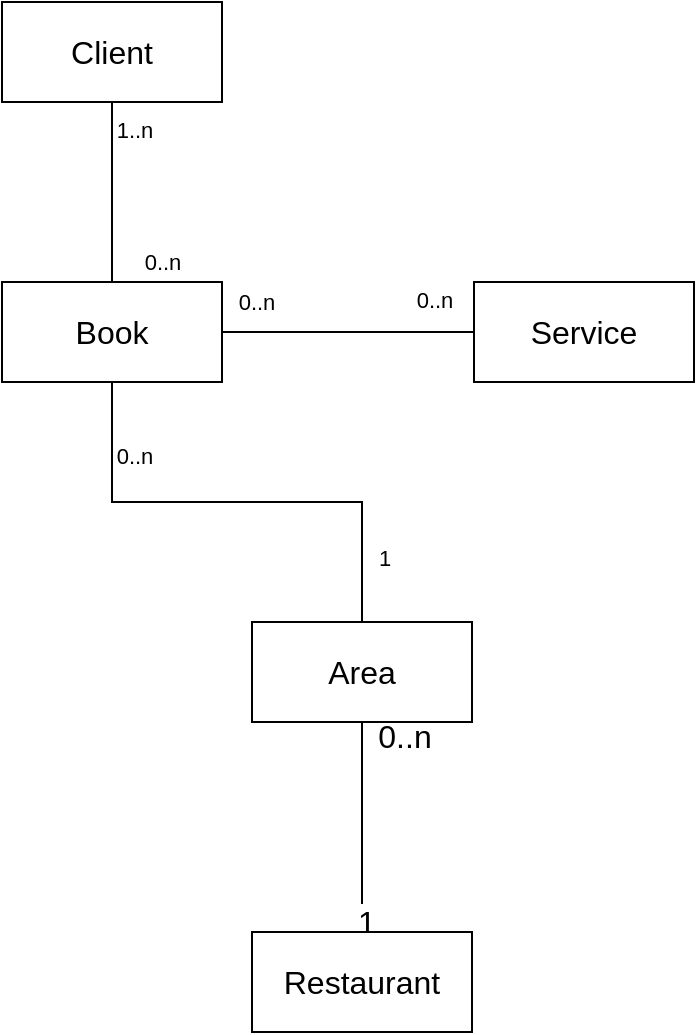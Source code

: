 <mxfile pages="2">
    <diagram name="BasicClass" id="aeW3cEAKj3vKJu9F-sJr">
        <mxGraphModel dx="946" dy="946" grid="1" gridSize="10" guides="1" tooltips="1" connect="1" arrows="1" fold="1" page="1" pageScale="1" pageWidth="827" pageHeight="1169" math="0" shadow="0">
            <root>
                <mxCell id="TOQvspsSlaxxghv4yTbR-0"/>
                <mxCell id="TOQvspsSlaxxghv4yTbR-1" parent="TOQvspsSlaxxghv4yTbR-0"/>
                <mxCell id="TOQvspsSlaxxghv4yTbR-5" style="edgeStyle=none;curved=1;rounded=0;orthogonalLoop=1;jettySize=auto;html=1;exitX=0.5;exitY=0;exitDx=0;exitDy=0;entryX=0.5;entryY=1;entryDx=0;entryDy=0;fontSize=12;startSize=8;endSize=8;endArrow=none;endFill=0;" parent="TOQvspsSlaxxghv4yTbR-1" source="TOQvspsSlaxxghv4yTbR-8" target="TOQvspsSlaxxghv4yTbR-12" edge="1">
                    <mxGeometry relative="1" as="geometry"/>
                </mxCell>
                <mxCell id="TOQvspsSlaxxghv4yTbR-6" value="&lt;font style=&quot;font-size: 11px;&quot;&gt;1..n&lt;/font&gt;" style="edgeLabel;html=1;align=center;verticalAlign=middle;resizable=0;points=[];fontSize=16;" parent="TOQvspsSlaxxghv4yTbR-5" vertex="1" connectable="0">
                    <mxGeometry x="0.733" y="-1" relative="1" as="geometry">
                        <mxPoint x="10" as="offset"/>
                    </mxGeometry>
                </mxCell>
                <mxCell id="TOQvspsSlaxxghv4yTbR-7" value="&lt;font style=&quot;font-size: 11px;&quot;&gt;0..n&lt;/font&gt;" style="edgeLabel;html=1;align=center;verticalAlign=middle;resizable=0;points=[];fontSize=16;" parent="TOQvspsSlaxxghv4yTbR-5" vertex="1" connectable="0">
                    <mxGeometry x="-0.733" y="-2" relative="1" as="geometry">
                        <mxPoint x="23" as="offset"/>
                    </mxGeometry>
                </mxCell>
                <mxCell id="3-eMnGq7lGqa18ygQ3ty-0" style="edgeStyle=orthogonalEdgeStyle;rounded=0;html=1;exitX=1;exitY=0.5;exitDx=0;exitDy=0;endArrow=none;endFill=0;entryX=0;entryY=0.5;entryDx=0;entryDy=0;" parent="TOQvspsSlaxxghv4yTbR-1" source="TOQvspsSlaxxghv4yTbR-8" target="3-eMnGq7lGqa18ygQ3ty-4" edge="1">
                    <mxGeometry relative="1" as="geometry">
                        <mxPoint x="470" y="285" as="targetPoint"/>
                    </mxGeometry>
                </mxCell>
                <mxCell id="3-eMnGq7lGqa18ygQ3ty-5" value="&lt;font style=&quot;font-size: 11px;&quot;&gt;0..n&lt;/font&gt;" style="edgeLabel;html=1;align=center;verticalAlign=middle;resizable=0;points=[];" parent="3-eMnGq7lGqa18ygQ3ty-0" vertex="1" connectable="0">
                    <mxGeometry x="-0.736" y="-1" relative="1" as="geometry">
                        <mxPoint y="-16" as="offset"/>
                    </mxGeometry>
                </mxCell>
                <mxCell id="TOQvspsSlaxxghv4yTbR-8" value="Book" style="html=1;whiteSpace=wrap;fontSize=16;" parent="TOQvspsSlaxxghv4yTbR-1" vertex="1">
                    <mxGeometry x="234" y="260" width="110" height="50" as="geometry"/>
                </mxCell>
                <mxCell id="TOQvspsSlaxxghv4yTbR-12" value="Client" style="html=1;whiteSpace=wrap;fontSize=16;" parent="TOQvspsSlaxxghv4yTbR-1" vertex="1">
                    <mxGeometry x="234" y="120" width="110" height="50" as="geometry"/>
                </mxCell>
                <mxCell id="TOQvspsSlaxxghv4yTbR-13" style="edgeStyle=orthogonalEdgeStyle;rounded=0;orthogonalLoop=1;jettySize=auto;html=1;exitX=0.5;exitY=0;exitDx=0;exitDy=0;entryX=0.5;entryY=1;entryDx=0;entryDy=0;fontSize=12;startSize=8;endSize=8;endArrow=none;endFill=0;" parent="TOQvspsSlaxxghv4yTbR-1" source="TOQvspsSlaxxghv4yTbR-16" target="TOQvspsSlaxxghv4yTbR-20" edge="1">
                    <mxGeometry relative="1" as="geometry"/>
                </mxCell>
                <mxCell id="TOQvspsSlaxxghv4yTbR-14" value="1" style="edgeLabel;html=1;align=center;verticalAlign=middle;resizable=0;points=[];fontSize=16;" parent="TOQvspsSlaxxghv4yTbR-13" vertex="1" connectable="0">
                    <mxGeometry x="-0.907" y="-2" relative="1" as="geometry">
                        <mxPoint as="offset"/>
                    </mxGeometry>
                </mxCell>
                <mxCell id="TOQvspsSlaxxghv4yTbR-15" value="0..n" style="edgeLabel;html=1;align=center;verticalAlign=middle;resizable=0;points=[];fontSize=16;" parent="TOQvspsSlaxxghv4yTbR-13" vertex="1" connectable="0">
                    <mxGeometry x="0.957" y="1" relative="1" as="geometry">
                        <mxPoint x="22" y="4" as="offset"/>
                    </mxGeometry>
                </mxCell>
                <mxCell id="TOQvspsSlaxxghv4yTbR-16" value="Restaurant" style="html=1;whiteSpace=wrap;fontSize=16;" parent="TOQvspsSlaxxghv4yTbR-1" vertex="1">
                    <mxGeometry x="359" y="585" width="110" height="50" as="geometry"/>
                </mxCell>
                <mxCell id="TOQvspsSlaxxghv4yTbR-17" style="edgeStyle=orthogonalEdgeStyle;html=1;exitX=0.5;exitY=0;exitDx=0;exitDy=0;entryX=0.5;entryY=1;entryDx=0;entryDy=0;endArrow=none;endFill=0;rounded=0;" parent="TOQvspsSlaxxghv4yTbR-1" source="TOQvspsSlaxxghv4yTbR-20" target="TOQvspsSlaxxghv4yTbR-8" edge="1">
                    <mxGeometry relative="1" as="geometry"/>
                </mxCell>
                <mxCell id="TOQvspsSlaxxghv4yTbR-18" value="1" style="edgeLabel;html=1;align=center;verticalAlign=middle;resizable=0;points=[];" parent="TOQvspsSlaxxghv4yTbR-17" vertex="1" connectable="0">
                    <mxGeometry x="-0.735" relative="1" as="geometry">
                        <mxPoint x="11" as="offset"/>
                    </mxGeometry>
                </mxCell>
                <mxCell id="TOQvspsSlaxxghv4yTbR-19" value="0..n" style="edgeLabel;html=1;align=center;verticalAlign=middle;resizable=0;points=[];" parent="TOQvspsSlaxxghv4yTbR-17" vertex="1" connectable="0">
                    <mxGeometry x="0.703" y="-2" relative="1" as="geometry">
                        <mxPoint x="9" as="offset"/>
                    </mxGeometry>
                </mxCell>
                <mxCell id="TOQvspsSlaxxghv4yTbR-20" value="Area" style="html=1;whiteSpace=wrap;fontSize=16;" parent="TOQvspsSlaxxghv4yTbR-1" vertex="1">
                    <mxGeometry x="359" y="430" width="110" height="50" as="geometry"/>
                </mxCell>
                <mxCell id="3-eMnGq7lGqa18ygQ3ty-4" value="Service" style="html=1;whiteSpace=wrap;fontSize=16;" parent="TOQvspsSlaxxghv4yTbR-1" vertex="1">
                    <mxGeometry x="470" y="260" width="110" height="50" as="geometry"/>
                </mxCell>
                <mxCell id="3-eMnGq7lGqa18ygQ3ty-6" value="&lt;font style=&quot;font-size: 11px;&quot;&gt;0..n&lt;/font&gt;" style="edgeLabel;html=1;align=center;verticalAlign=middle;resizable=0;points=[];" parent="TOQvspsSlaxxghv4yTbR-1" vertex="1" connectable="0">
                    <mxGeometry x="400" y="280" as="geometry">
                        <mxPoint x="50" y="-11" as="offset"/>
                    </mxGeometry>
                </mxCell>
            </root>
        </mxGraphModel>
    </diagram>
    <diagram name="ClassMVP" id="Vlurtyaowg0Vq--5JVtE">
        <mxGraphModel dx="749" dy="702" grid="1" gridSize="10" guides="1" tooltips="1" connect="1" arrows="1" fold="1" page="1" pageScale="1" pageWidth="827" pageHeight="1169" math="0" shadow="0">
            <root>
                <mxCell id="hGHhcE8nDI0lQLSCeoej-0"/>
                <mxCell id="hGHhcE8nDI0lQLSCeoej-1" parent="hGHhcE8nDI0lQLSCeoej-0"/>
                <mxCell id="hGHhcE8nDI0lQLSCeoej-2" style="edgeStyle=none;curved=1;rounded=0;orthogonalLoop=1;jettySize=auto;html=1;exitX=1;exitY=0.5;exitDx=0;exitDy=0;entryX=0;entryY=0.5;entryDx=0;entryDy=0;fontSize=12;startSize=8;endSize=8;endArrow=none;endFill=0;" parent="hGHhcE8nDI0lQLSCeoej-1" source="hGHhcE8nDI0lQLSCeoej-8" target="hGHhcE8nDI0lQLSCeoej-24" edge="1">
                    <mxGeometry relative="1" as="geometry"/>
                </mxCell>
                <mxCell id="hGHhcE8nDI0lQLSCeoej-3" value="0..1" style="edgeLabel;html=1;align=center;verticalAlign=middle;resizable=0;points=[];fontSize=16;" parent="hGHhcE8nDI0lQLSCeoej-2" vertex="1" connectable="0">
                    <mxGeometry x="0.8" relative="1" as="geometry">
                        <mxPoint y="-15" as="offset"/>
                    </mxGeometry>
                </mxCell>
                <mxCell id="hGHhcE8nDI0lQLSCeoej-4" value="1" style="edgeLabel;html=1;align=center;verticalAlign=middle;resizable=0;points=[];fontSize=16;" parent="hGHhcE8nDI0lQLSCeoej-2" vertex="1" connectable="0">
                    <mxGeometry x="-0.843" y="-2" relative="1" as="geometry">
                        <mxPoint x="-1" y="-17" as="offset"/>
                    </mxGeometry>
                </mxCell>
                <mxCell id="hGHhcE8nDI0lQLSCeoej-5" style="edgeStyle=none;curved=1;rounded=0;orthogonalLoop=1;jettySize=auto;html=1;exitX=0.5;exitY=0;exitDx=0;exitDy=0;entryX=0.5;entryY=1;entryDx=0;entryDy=0;fontSize=12;startSize=8;endSize=8;endArrow=none;endFill=0;" parent="hGHhcE8nDI0lQLSCeoej-1" source="hGHhcE8nDI0lQLSCeoej-8" target="hGHhcE8nDI0lQLSCeoej-12" edge="1">
                    <mxGeometry relative="1" as="geometry"/>
                </mxCell>
                <mxCell id="hGHhcE8nDI0lQLSCeoej-6" value="1..n" style="edgeLabel;html=1;align=center;verticalAlign=middle;resizable=0;points=[];fontSize=16;" parent="hGHhcE8nDI0lQLSCeoej-5" vertex="1" connectable="0">
                    <mxGeometry x="0.733" y="-1" relative="1" as="geometry">
                        <mxPoint x="24" as="offset"/>
                    </mxGeometry>
                </mxCell>
                <mxCell id="hGHhcE8nDI0lQLSCeoej-7" value="0..n" style="edgeLabel;html=1;align=center;verticalAlign=middle;resizable=0;points=[];fontSize=16;" parent="hGHhcE8nDI0lQLSCeoej-5" vertex="1" connectable="0">
                    <mxGeometry x="-0.733" y="-2" relative="1" as="geometry">
                        <mxPoint x="23" as="offset"/>
                    </mxGeometry>
                </mxCell>
                <mxCell id="hGHhcE8nDI0lQLSCeoej-8" value="Reserva" style="html=1;whiteSpace=wrap;fontSize=16;" parent="hGHhcE8nDI0lQLSCeoej-1" vertex="1">
                    <mxGeometry x="234" y="260" width="110" height="50" as="geometry"/>
                </mxCell>
                <mxCell id="hGHhcE8nDI0lQLSCeoej-9" style="edgeStyle=orthogonalEdgeStyle;rounded=0;orthogonalLoop=1;jettySize=auto;html=1;exitX=1;exitY=0.5;exitDx=0;exitDy=0;entryX=0.5;entryY=0;entryDx=0;entryDy=0;fontSize=12;startSize=8;endSize=8;endArrow=none;endFill=0;" parent="hGHhcE8nDI0lQLSCeoej-1" source="hGHhcE8nDI0lQLSCeoej-12" target="hGHhcE8nDI0lQLSCeoej-24" edge="1">
                    <mxGeometry relative="1" as="geometry"/>
                </mxCell>
                <mxCell id="hGHhcE8nDI0lQLSCeoej-10" value="1" style="edgeLabel;html=1;align=center;verticalAlign=middle;resizable=0;points=[];fontSize=16;" parent="hGHhcE8nDI0lQLSCeoej-9" vertex="1" connectable="0">
                    <mxGeometry x="-0.929" relative="1" as="geometry">
                        <mxPoint y="-15" as="offset"/>
                    </mxGeometry>
                </mxCell>
                <mxCell id="hGHhcE8nDI0lQLSCeoej-11" value="0..1" style="edgeLabel;html=1;align=center;verticalAlign=middle;resizable=0;points=[];fontSize=16;" parent="hGHhcE8nDI0lQLSCeoej-9" vertex="1" connectable="0">
                    <mxGeometry x="0.89" relative="1" as="geometry">
                        <mxPoint x="15" y="7" as="offset"/>
                    </mxGeometry>
                </mxCell>
                <mxCell id="hGHhcE8nDI0lQLSCeoej-12" value="Cliente" style="html=1;whiteSpace=wrap;fontSize=16;" parent="hGHhcE8nDI0lQLSCeoej-1" vertex="1">
                    <mxGeometry x="234" y="120" width="110" height="50" as="geometry"/>
                </mxCell>
                <mxCell id="hGHhcE8nDI0lQLSCeoej-13" style="edgeStyle=orthogonalEdgeStyle;rounded=0;orthogonalLoop=1;jettySize=auto;html=1;exitX=0.5;exitY=0;exitDx=0;exitDy=0;entryX=0.5;entryY=1;entryDx=0;entryDy=0;fontSize=12;startSize=8;endSize=8;endArrow=none;endFill=0;" parent="hGHhcE8nDI0lQLSCeoej-1" source="hGHhcE8nDI0lQLSCeoej-19" target="hGHhcE8nDI0lQLSCeoej-23" edge="1">
                    <mxGeometry relative="1" as="geometry"/>
                </mxCell>
                <mxCell id="hGHhcE8nDI0lQLSCeoej-14" value="1" style="edgeLabel;html=1;align=center;verticalAlign=middle;resizable=0;points=[];fontSize=16;" parent="hGHhcE8nDI0lQLSCeoej-13" vertex="1" connectable="0">
                    <mxGeometry x="-0.907" y="-2" relative="1" as="geometry">
                        <mxPoint as="offset"/>
                    </mxGeometry>
                </mxCell>
                <mxCell id="hGHhcE8nDI0lQLSCeoej-15" value="0..n" style="edgeLabel;html=1;align=center;verticalAlign=middle;resizable=0;points=[];fontSize=16;" parent="hGHhcE8nDI0lQLSCeoej-13" vertex="1" connectable="0">
                    <mxGeometry x="0.957" y="1" relative="1" as="geometry">
                        <mxPoint x="22" y="4" as="offset"/>
                    </mxGeometry>
                </mxCell>
                <mxCell id="hGHhcE8nDI0lQLSCeoej-19" value="Restaurante" style="html=1;whiteSpace=wrap;fontSize=16;" parent="hGHhcE8nDI0lQLSCeoej-1" vertex="1">
                    <mxGeometry x="359" y="585" width="110" height="50" as="geometry"/>
                </mxCell>
                <mxCell id="t6evA_lSfRkHpdp2bFhu-2" style="edgeStyle=orthogonalEdgeStyle;html=1;exitX=0.5;exitY=0;exitDx=0;exitDy=0;entryX=0.5;entryY=1;entryDx=0;entryDy=0;endArrow=none;endFill=0;rounded=0;" parent="hGHhcE8nDI0lQLSCeoej-1" source="hGHhcE8nDI0lQLSCeoej-23" target="hGHhcE8nDI0lQLSCeoej-8" edge="1">
                    <mxGeometry relative="1" as="geometry"/>
                </mxCell>
                <mxCell id="t6evA_lSfRkHpdp2bFhu-3" value="1" style="edgeLabel;html=1;align=center;verticalAlign=middle;resizable=0;points=[];" parent="t6evA_lSfRkHpdp2bFhu-2" vertex="1" connectable="0">
                    <mxGeometry x="-0.735" relative="1" as="geometry">
                        <mxPoint x="11" as="offset"/>
                    </mxGeometry>
                </mxCell>
                <mxCell id="t6evA_lSfRkHpdp2bFhu-4" value="0..n" style="edgeLabel;html=1;align=center;verticalAlign=middle;resizable=0;points=[];" parent="t6evA_lSfRkHpdp2bFhu-2" vertex="1" connectable="0">
                    <mxGeometry x="0.703" y="-2" relative="1" as="geometry">
                        <mxPoint x="9" as="offset"/>
                    </mxGeometry>
                </mxCell>
                <mxCell id="hGHhcE8nDI0lQLSCeoej-23" value="Zona" style="html=1;whiteSpace=wrap;fontSize=16;" parent="hGHhcE8nDI0lQLSCeoej-1" vertex="1">
                    <mxGeometry x="359" y="430" width="110" height="50" as="geometry"/>
                </mxCell>
                <mxCell id="hGHhcE8nDI0lQLSCeoej-24" value="Ticket" style="html=1;whiteSpace=wrap;fontSize=16;" parent="hGHhcE8nDI0lQLSCeoej-1" vertex="1">
                    <mxGeometry x="550" y="260" width="110" height="50" as="geometry"/>
                </mxCell>
            </root>
        </mxGraphModel>
    </diagram>
    <diagram id="erAHdIHQa3x4-7vyZpu6" name="UseCaseMVP">
        <mxGraphModel dx="1149" dy="1102" grid="0" gridSize="10" guides="1" tooltips="1" connect="1" arrows="0" fold="1" page="0" pageScale="1" pageWidth="827" pageHeight="1169" math="0" shadow="0">
            <root>
                <mxCell id="0"/>
                <mxCell id="1" parent="0"/>
                <mxCell id="P4WgWhsRx0VuXNSD5w6V-1" value="administrador" style="shape=umlActor;verticalLabelPosition=bottom;verticalAlign=top;html=1;fontSize=16;rounded=0;" parent="1" vertex="1">
                    <mxGeometry x="560" y="91" width="30" height="60" as="geometry"/>
                </mxCell>
                <mxCell id="wAQsyR-04KVuGuFCgq3Q-1" value="Backoffice" style="shape=umlFrame;whiteSpace=wrap;html=1;pointerEvents=0;recursiveResize=0;container=1;collapsible=0;width=160;fontSize=16;rounded=0;" parent="1" vertex="1">
                    <mxGeometry x="-33" y="-130" width="340" height="453" as="geometry"/>
                </mxCell>
                <mxCell id="YsWzEeys4IaxDCjWVYEm-2" value="Generar nueva reserva (Persona que llama)" style="ellipse;html=1;whiteSpace=wrap;fontSize=16;rounded=0;" parent="wAQsyR-04KVuGuFCgq3Q-1" vertex="1">
                    <mxGeometry x="57.5" y="48" width="223" height="47" as="geometry"/>
                </mxCell>
                <mxCell id="LYXGkDE8hxfl4SKyt4XY-4" style="edgeStyle=none;curved=1;rounded=0;orthogonalLoop=1;jettySize=auto;html=1;exitX=0.5;exitY=1;exitDx=0;exitDy=0;fontSize=12;startSize=8;endSize=8;" parent="wAQsyR-04KVuGuFCgq3Q-1" edge="1">
                    <mxGeometry relative="1" as="geometry">
                        <mxPoint x="170" y="221" as="sourcePoint"/>
                        <mxPoint x="170" y="221" as="targetPoint"/>
                    </mxGeometry>
                </mxCell>
                <mxCell id="OANpe9epuxXBcD9a5ZMN-1" value="Actualizar reserva" style="ellipse;html=1;whiteSpace=wrap;fontSize=16;rounded=0;" parent="wAQsyR-04KVuGuFCgq3Q-1" vertex="1">
                    <mxGeometry x="57.5" y="103" width="223" height="28" as="geometry"/>
                </mxCell>
                <mxCell id="OANpe9epuxXBcD9a5ZMN-2" value="Eliminar reserva" style="ellipse;html=1;whiteSpace=wrap;fontSize=16;rounded=0;" parent="wAQsyR-04KVuGuFCgq3Q-1" vertex="1">
                    <mxGeometry x="59.5" y="131" width="223" height="28" as="geometry"/>
                </mxCell>
                <mxCell id="OANpe9epuxXBcD9a5ZMN-3" value="Listar reservas por fecha" style="ellipse;html=1;whiteSpace=wrap;fontSize=16;rounded=0;" parent="wAQsyR-04KVuGuFCgq3Q-1" vertex="1">
                    <mxGeometry x="57.5" y="192" width="223" height="28" as="geometry"/>
                </mxCell>
                <mxCell id="OANpe9epuxXBcD9a5ZMN-4" value="Ver detalles de reserva" style="ellipse;html=1;whiteSpace=wrap;fontSize=16;rounded=0;" parent="wAQsyR-04KVuGuFCgq3Q-1" vertex="1">
                    <mxGeometry x="59.5" y="161" width="223" height="28" as="geometry"/>
                </mxCell>
                <mxCell id="OANpe9epuxXBcD9a5ZMN-18" value="Login" style="ellipse;html=1;whiteSpace=wrap;fontSize=16;rounded=0;" parent="wAQsyR-04KVuGuFCgq3Q-1" vertex="1">
                    <mxGeometry x="59.5" y="233" width="223" height="28" as="geometry"/>
                </mxCell>
                <mxCell id="OANpe9epuxXBcD9a5ZMN-19" value="Logout" style="ellipse;html=1;whiteSpace=wrap;fontSize=16;rounded=0;" parent="wAQsyR-04KVuGuFCgq3Q-1" vertex="1">
                    <mxGeometry x="57.5" y="266" width="223" height="28" as="geometry"/>
                </mxCell>
                <mxCell id="OANpe9epuxXBcD9a5ZMN-22" value="Añadir sala" style="ellipse;html=1;whiteSpace=wrap;fontSize=16;rounded=0;" parent="wAQsyR-04KVuGuFCgq3Q-1" vertex="1">
                    <mxGeometry x="59.5" y="310" width="223" height="28" as="geometry"/>
                </mxCell>
                <mxCell id="OANpe9epuxXBcD9a5ZMN-23" value="Eliminar sala" style="ellipse;html=1;whiteSpace=wrap;fontSize=16;rounded=0;" parent="wAQsyR-04KVuGuFCgq3Q-1" vertex="1">
                    <mxGeometry x="59.5" y="344" width="223" height="28" as="geometry"/>
                </mxCell>
                <mxCell id="OANpe9epuxXBcD9a5ZMN-24" value="Editar sala" style="ellipse;html=1;whiteSpace=wrap;fontSize=16;rounded=0;" parent="wAQsyR-04KVuGuFCgq3Q-1" vertex="1">
                    <mxGeometry x="57.5" y="378" width="223" height="28" as="geometry"/>
                </mxCell>
                <mxCell id="OANpe9epuxXBcD9a5ZMN-28" style="edgeStyle=none;html=1;exitX=1;exitY=0.5;exitDx=0;exitDy=0;endArrow=none;endFill=0;endSize=12;" parent="1" source="OANpe9epuxXBcD9a5ZMN-22" target="P4WgWhsRx0VuXNSD5w6V-1" edge="1">
                    <mxGeometry relative="1" as="geometry">
                        <mxPoint x="573" y="119" as="targetPoint"/>
                    </mxGeometry>
                </mxCell>
                <mxCell id="OANpe9epuxXBcD9a5ZMN-29" style="edgeStyle=none;html=1;exitX=1;exitY=0.5;exitDx=0;exitDy=0;endArrow=none;endFill=0;endSize=12;" parent="1" source="OANpe9epuxXBcD9a5ZMN-23" target="P4WgWhsRx0VuXNSD5w6V-1" edge="1">
                    <mxGeometry relative="1" as="geometry">
                        <mxPoint x="515.674" y="-239.664" as="targetPoint"/>
                    </mxGeometry>
                </mxCell>
                <mxCell id="OANpe9epuxXBcD9a5ZMN-30" style="edgeStyle=none;html=1;exitX=1;exitY=0.5;exitDx=0;exitDy=0;endArrow=none;endFill=0;endSize=12;" parent="1" source="OANpe9epuxXBcD9a5ZMN-24" target="P4WgWhsRx0VuXNSD5w6V-1" edge="1">
                    <mxGeometry relative="1" as="geometry"/>
                </mxCell>
                <mxCell id="sNLVHtt9RkLMQgZFTE-n-2" style="edgeStyle=none;html=1;exitX=1;exitY=0.5;exitDx=0;exitDy=0;endArrow=none;endFill=0;" parent="1" source="OANpe9epuxXBcD9a5ZMN-19" target="P4WgWhsRx0VuXNSD5w6V-1" edge="1">
                    <mxGeometry relative="1" as="geometry"/>
                </mxCell>
                <mxCell id="sNLVHtt9RkLMQgZFTE-n-3" style="edgeStyle=none;html=1;exitX=1;exitY=0.5;exitDx=0;exitDy=0;endArrow=none;endFill=0;" parent="1" source="OANpe9epuxXBcD9a5ZMN-18" target="P4WgWhsRx0VuXNSD5w6V-1" edge="1">
                    <mxGeometry relative="1" as="geometry"/>
                </mxCell>
                <mxCell id="sNLVHtt9RkLMQgZFTE-n-4" style="edgeStyle=none;html=1;exitX=1;exitY=0.5;exitDx=0;exitDy=0;endArrow=none;endFill=0;" parent="1" source="OANpe9epuxXBcD9a5ZMN-3" target="P4WgWhsRx0VuXNSD5w6V-1" edge="1">
                    <mxGeometry relative="1" as="geometry"/>
                </mxCell>
                <mxCell id="sNLVHtt9RkLMQgZFTE-n-5" style="edgeStyle=none;html=1;exitX=1;exitY=0.5;exitDx=0;exitDy=0;endArrow=none;endFill=0;" parent="1" source="OANpe9epuxXBcD9a5ZMN-4" target="P4WgWhsRx0VuXNSD5w6V-1" edge="1">
                    <mxGeometry relative="1" as="geometry"/>
                </mxCell>
                <mxCell id="sNLVHtt9RkLMQgZFTE-n-6" style="edgeStyle=none;html=1;exitX=1;exitY=0.5;exitDx=0;exitDy=0;endArrow=none;endFill=0;" parent="1" source="OANpe9epuxXBcD9a5ZMN-2" target="P4WgWhsRx0VuXNSD5w6V-1" edge="1">
                    <mxGeometry relative="1" as="geometry"/>
                </mxCell>
                <mxCell id="sNLVHtt9RkLMQgZFTE-n-7" style="edgeStyle=none;html=1;exitX=1;exitY=0.5;exitDx=0;exitDy=0;endArrow=none;endFill=0;" parent="1" source="OANpe9epuxXBcD9a5ZMN-1" target="P4WgWhsRx0VuXNSD5w6V-1" edge="1">
                    <mxGeometry relative="1" as="geometry"/>
                </mxCell>
                <mxCell id="sNLVHtt9RkLMQgZFTE-n-8" style="edgeStyle=none;html=1;exitX=1;exitY=0.5;exitDx=0;exitDy=0;endArrow=none;endFill=0;" parent="1" source="YsWzEeys4IaxDCjWVYEm-2" target="P4WgWhsRx0VuXNSD5w6V-1" edge="1">
                    <mxGeometry relative="1" as="geometry"/>
                </mxCell>
            </root>
        </mxGraphModel>
    </diagram>
    <diagram name="UseCaseV2" id="6CjpQN_ocFbNPJ65u9KI">
        <mxGraphModel dx="1549" dy="1102" grid="0" gridSize="10" guides="1" tooltips="1" connect="1" arrows="0" fold="1" page="0" pageScale="1" pageWidth="827" pageHeight="1169" math="0" shadow="0">
            <root>
                <mxCell id="l2sYzQqqNRz43xQWsC0--0"/>
                <mxCell id="l2sYzQqqNRz43xQWsC0--1" parent="l2sYzQqqNRz43xQWsC0--0"/>
                <mxCell id="l2sYzQqqNRz43xQWsC0--2" style="edgeStyle=none;curved=1;rounded=0;orthogonalLoop=1;jettySize=auto;html=1;exitX=0.5;exitY=0.5;exitDx=0;exitDy=0;exitPerimeter=0;entryX=1;entryY=0.5;entryDx=0;entryDy=0;fontSize=12;startSize=8;endSize=8;endArrow=none;endFill=0;" parent="l2sYzQqqNRz43xQWsC0--1" source="l2sYzQqqNRz43xQWsC0--6" target="l2sYzQqqNRz43xQWsC0--13" edge="1">
                    <mxGeometry relative="1" as="geometry"/>
                </mxCell>
                <mxCell id="l2sYzQqqNRz43xQWsC0--3" style="edgeStyle=none;curved=1;rounded=0;orthogonalLoop=1;jettySize=auto;html=1;exitX=0.5;exitY=0.5;exitDx=0;exitDy=0;exitPerimeter=0;entryX=1;entryY=0.5;entryDx=0;entryDy=0;fontSize=12;startSize=8;endSize=8;endArrow=none;endFill=0;" parent="l2sYzQqqNRz43xQWsC0--1" source="l2sYzQqqNRz43xQWsC0--6" target="l2sYzQqqNRz43xQWsC0--14" edge="1">
                    <mxGeometry relative="1" as="geometry"/>
                </mxCell>
                <mxCell id="l2sYzQqqNRz43xQWsC0--4" style="edgeStyle=none;curved=1;rounded=0;orthogonalLoop=1;jettySize=auto;html=1;exitX=0.5;exitY=0.5;exitDx=0;exitDy=0;exitPerimeter=0;entryX=1;entryY=0.5;entryDx=0;entryDy=0;fontSize=12;startSize=8;endSize=8;endArrow=none;endFill=0;" parent="l2sYzQqqNRz43xQWsC0--1" source="l2sYzQqqNRz43xQWsC0--6" target="l2sYzQqqNRz43xQWsC0--16" edge="1">
                    <mxGeometry relative="1" as="geometry"/>
                </mxCell>
                <mxCell id="l2sYzQqqNRz43xQWsC0--5" style="edgeStyle=none;html=1;exitX=0.5;exitY=0;exitDx=0;exitDy=0;exitPerimeter=0;entryX=0.5;entryY=0;entryDx=0;entryDy=0;entryPerimeter=0;endArrow=block;endFill=0;endSize=12;" parent="l2sYzQqqNRz43xQWsC0--1" source="l2sYzQqqNRz43xQWsC0--6" target="l2sYzQqqNRz43xQWsC0--8" edge="1">
                    <mxGeometry relative="1" as="geometry"/>
                </mxCell>
                <mxCell id="l2sYzQqqNRz43xQWsC0--6" value="Restaurante_administrador" style="shape=umlActor;verticalLabelPosition=bottom;verticalAlign=top;html=1;fontSize=16;rounded=0;" parent="l2sYzQqqNRz43xQWsC0--1" vertex="1">
                    <mxGeometry x="602" y="-264" width="30" height="60" as="geometry"/>
                </mxCell>
                <mxCell id="l2sYzQqqNRz43xQWsC0--7" style="edgeStyle=none;curved=1;rounded=0;orthogonalLoop=1;jettySize=auto;html=1;exitX=0.5;exitY=0.5;exitDx=0;exitDy=0;exitPerimeter=0;entryX=0;entryY=0.5;entryDx=0;entryDy=0;fontSize=12;startSize=8;endSize=8;endArrow=none;endFill=0;" parent="l2sYzQqqNRz43xQWsC0--1" source="l2sYzQqqNRz43xQWsC0--8" target="l2sYzQqqNRz43xQWsC0--17" edge="1">
                    <mxGeometry relative="1" as="geometry"/>
                </mxCell>
                <mxCell id="l2sYzQqqNRz43xQWsC0--8" value="Camarero" style="shape=umlActor;verticalLabelPosition=bottom;verticalAlign=top;html=1;outlineConnect=0;fontSize=16;rounded=0;" parent="l2sYzQqqNRz43xQWsC0--1" vertex="1">
                    <mxGeometry x="-456" y="-151" width="30" height="60" as="geometry"/>
                </mxCell>
                <mxCell id="l2sYzQqqNRz43xQWsC0--9" value="Backoffice" style="shape=umlFrame;whiteSpace=wrap;html=1;pointerEvents=0;recursiveResize=0;container=1;collapsible=0;width=160;fontSize=16;rounded=0;" parent="l2sYzQqqNRz43xQWsC0--1" vertex="1">
                    <mxGeometry x="-54" y="-127" width="340" height="901" as="geometry"/>
                </mxCell>
                <mxCell id="l2sYzQqqNRz43xQWsC0--10" value="Asignar camarero a una mesa" style="ellipse;html=1;whiteSpace=wrap;fontSize=16;rounded=0;" parent="l2sYzQqqNRz43xQWsC0--9" vertex="1">
                    <mxGeometry x="58.5" y="40" width="223" height="38" as="geometry"/>
                </mxCell>
                <mxCell id="l2sYzQqqNRz43xQWsC0--11" value="Asignarse a una mesa" style="ellipse;html=1;whiteSpace=wrap;fontSize=16;rounded=0;" parent="l2sYzQqqNRz43xQWsC0--9" vertex="1">
                    <mxGeometry x="58.5" y="81" width="223" height="33" as="geometry"/>
                </mxCell>
                <mxCell id="l2sYzQqqNRz43xQWsC0--12" value="Generar nueva reserva (Persona que llama)" style="ellipse;html=1;whiteSpace=wrap;fontSize=16;rounded=0;" parent="l2sYzQqqNRz43xQWsC0--9" vertex="1">
                    <mxGeometry x="58.5" y="132" width="223" height="47" as="geometry"/>
                </mxCell>
                <mxCell id="l2sYzQqqNRz43xQWsC0--13" value="Crear camarero" style="ellipse;html=1;whiteSpace=wrap;fontSize=16;rounded=0;" parent="l2sYzQqqNRz43xQWsC0--9" vertex="1">
                    <mxGeometry x="58.5" y="195" width="223" height="26" as="geometry"/>
                </mxCell>
                <mxCell id="l2sYzQqqNRz43xQWsC0--14" value="Eliminar camarero" style="ellipse;html=1;whiteSpace=wrap;fontSize=16;rounded=0;" parent="l2sYzQqqNRz43xQWsC0--9" vertex="1">
                    <mxGeometry x="58.5" y="223" width="223" height="28" as="geometry"/>
                </mxCell>
                <mxCell id="l2sYzQqqNRz43xQWsC0--15" style="edgeStyle=none;curved=1;rounded=0;orthogonalLoop=1;jettySize=auto;html=1;exitX=0.5;exitY=1;exitDx=0;exitDy=0;fontSize=12;startSize=8;endSize=8;" parent="l2sYzQqqNRz43xQWsC0--9" source="l2sYzQqqNRz43xQWsC0--13" target="l2sYzQqqNRz43xQWsC0--13" edge="1">
                    <mxGeometry relative="1" as="geometry"/>
                </mxCell>
                <mxCell id="l2sYzQqqNRz43xQWsC0--16" value="Actualizar camarero" style="ellipse;html=1;whiteSpace=wrap;fontSize=16;rounded=0;" parent="l2sYzQqqNRz43xQWsC0--9" vertex="1">
                    <mxGeometry x="58.5" y="255" width="223" height="28" as="geometry"/>
                </mxCell>
                <mxCell id="l2sYzQqqNRz43xQWsC0--17" value="Actualizarse su perfil" style="ellipse;html=1;whiteSpace=wrap;fontSize=16;rounded=0;" parent="l2sYzQqqNRz43xQWsC0--9" vertex="1">
                    <mxGeometry x="65" y="287" width="223" height="28" as="geometry"/>
                </mxCell>
                <mxCell id="l2sYzQqqNRz43xQWsC0--18" value="Actualizar reserva" style="ellipse;html=1;whiteSpace=wrap;fontSize=16;rounded=0;" parent="l2sYzQqqNRz43xQWsC0--9" vertex="1">
                    <mxGeometry x="64" y="328" width="223" height="28" as="geometry"/>
                </mxCell>
                <mxCell id="l2sYzQqqNRz43xQWsC0--19" value="Eliminar reserva" style="ellipse;html=1;whiteSpace=wrap;fontSize=16;rounded=0;" parent="l2sYzQqqNRz43xQWsC0--9" vertex="1">
                    <mxGeometry x="66" y="356" width="223" height="28" as="geometry"/>
                </mxCell>
                <mxCell id="l2sYzQqqNRz43xQWsC0--20" value="Listar reservas por fecha" style="ellipse;html=1;whiteSpace=wrap;fontSize=16;rounded=0;" parent="l2sYzQqqNRz43xQWsC0--9" vertex="1">
                    <mxGeometry x="64" y="417" width="223" height="28" as="geometry"/>
                </mxCell>
                <mxCell id="l2sYzQqqNRz43xQWsC0--21" value="Ver detalles de reserva" style="ellipse;html=1;whiteSpace=wrap;fontSize=16;rounded=0;" parent="l2sYzQqqNRz43xQWsC0--9" vertex="1">
                    <mxGeometry x="66" y="386" width="223" height="28" as="geometry"/>
                </mxCell>
                <mxCell id="l2sYzQqqNRz43xQWsC0--22" value="Login" style="ellipse;html=1;whiteSpace=wrap;fontSize=16;rounded=0;" parent="l2sYzQqqNRz43xQWsC0--9" vertex="1">
                    <mxGeometry x="66" y="458" width="223" height="28" as="geometry"/>
                </mxCell>
                <mxCell id="l2sYzQqqNRz43xQWsC0--23" value="Logout" style="ellipse;html=1;whiteSpace=wrap;fontSize=16;rounded=0;" parent="l2sYzQqqNRz43xQWsC0--9" vertex="1">
                    <mxGeometry x="64" y="491" width="223" height="28" as="geometry"/>
                </mxCell>
                <mxCell id="l2sYzQqqNRz43xQWsC0--24" value="Añadir sala" style="ellipse;html=1;whiteSpace=wrap;fontSize=16;rounded=0;" parent="l2sYzQqqNRz43xQWsC0--9" vertex="1">
                    <mxGeometry x="66" y="535" width="223" height="28" as="geometry"/>
                </mxCell>
                <mxCell id="l2sYzQqqNRz43xQWsC0--25" value="Eliminar sala" style="ellipse;html=1;whiteSpace=wrap;fontSize=16;rounded=0;" parent="l2sYzQqqNRz43xQWsC0--9" vertex="1">
                    <mxGeometry x="66" y="569" width="223" height="28" as="geometry"/>
                </mxCell>
                <mxCell id="l2sYzQqqNRz43xQWsC0--26" value="Editar sala" style="ellipse;html=1;whiteSpace=wrap;fontSize=16;rounded=0;" parent="l2sYzQqqNRz43xQWsC0--9" vertex="1">
                    <mxGeometry x="64" y="603" width="223" height="28" as="geometry"/>
                </mxCell>
                <mxCell id="l2sYzQqqNRz43xQWsC0--27" value="Añadir mesa a sala" style="ellipse;html=1;whiteSpace=wrap;fontSize=16;rounded=0;" parent="l2sYzQqqNRz43xQWsC0--9" vertex="1">
                    <mxGeometry x="66" y="637" width="223" height="28" as="geometry"/>
                </mxCell>
                <mxCell id="l2sYzQqqNRz43xQWsC0--28" value="Editar mesa" style="ellipse;html=1;whiteSpace=wrap;fontSize=16;rounded=0;" parent="l2sYzQqqNRz43xQWsC0--9" vertex="1">
                    <mxGeometry x="66" y="671" width="223" height="28" as="geometry"/>
                </mxCell>
                <mxCell id="l2sYzQqqNRz43xQWsC0--29" value="Eliminar mesa" style="ellipse;html=1;whiteSpace=wrap;fontSize=16;rounded=0;" parent="l2sYzQqqNRz43xQWsC0--9" vertex="1">
                    <mxGeometry x="66" y="705" width="223" height="28" as="geometry"/>
                </mxCell>
                <mxCell id="l2sYzQqqNRz43xQWsC0--30" style="edgeStyle=none;curved=1;rounded=0;orthogonalLoop=1;jettySize=auto;html=1;exitX=1;exitY=0.5;exitDx=0;exitDy=0;fontSize=12;startSize=8;endSize=8;endArrow=none;endFill=0;entryX=0.456;entryY=0.239;entryDx=0;entryDy=0;entryPerimeter=0;" parent="l2sYzQqqNRz43xQWsC0--1" source="l2sYzQqqNRz43xQWsC0--10" target="l2sYzQqqNRz43xQWsC0--6" edge="1">
                    <mxGeometry relative="1" as="geometry"/>
                </mxCell>
                <mxCell id="l2sYzQqqNRz43xQWsC0--31" style="edgeStyle=none;curved=1;rounded=0;orthogonalLoop=1;jettySize=auto;html=1;exitX=0;exitY=0.5;exitDx=0;exitDy=0;fontSize=12;startSize=8;endSize=8;endArrow=none;endFill=0;entryX=0.5;entryY=0.5;entryDx=0;entryDy=0;entryPerimeter=0;" parent="l2sYzQqqNRz43xQWsC0--1" source="l2sYzQqqNRz43xQWsC0--11" target="l2sYzQqqNRz43xQWsC0--8" edge="1">
                    <mxGeometry relative="1" as="geometry"/>
                </mxCell>
                <mxCell id="l2sYzQqqNRz43xQWsC0--32" style="edgeStyle=none;curved=1;rounded=0;orthogonalLoop=1;jettySize=auto;html=1;exitX=0;exitY=0.5;exitDx=0;exitDy=0;fontSize=12;startSize=8;endSize=8;endArrow=none;endFill=0;entryX=0.5;entryY=0.5;entryDx=0;entryDy=0;entryPerimeter=0;" parent="l2sYzQqqNRz43xQWsC0--1" source="l2sYzQqqNRz43xQWsC0--12" target="l2sYzQqqNRz43xQWsC0--8" edge="1">
                    <mxGeometry relative="1" as="geometry"/>
                </mxCell>
                <mxCell id="l2sYzQqqNRz43xQWsC0--33" style="edgeStyle=none;html=1;exitX=0;exitY=0.5;exitDx=0;exitDy=0;entryX=0.5;entryY=0.5;entryDx=0;entryDy=0;entryPerimeter=0;endArrow=none;endFill=0;" parent="l2sYzQqqNRz43xQWsC0--1" source="l2sYzQqqNRz43xQWsC0--18" target="l2sYzQqqNRz43xQWsC0--8" edge="1">
                    <mxGeometry relative="1" as="geometry"/>
                </mxCell>
                <mxCell id="l2sYzQqqNRz43xQWsC0--34" style="edgeStyle=none;html=1;exitX=0;exitY=0.5;exitDx=0;exitDy=0;endArrow=none;endFill=0;" parent="l2sYzQqqNRz43xQWsC0--1" source="l2sYzQqqNRz43xQWsC0--19" target="l2sYzQqqNRz43xQWsC0--8" edge="1">
                    <mxGeometry relative="1" as="geometry"/>
                </mxCell>
                <mxCell id="l2sYzQqqNRz43xQWsC0--35" style="edgeStyle=none;html=1;exitX=0;exitY=0.5;exitDx=0;exitDy=0;endArrow=none;endFill=0;" parent="l2sYzQqqNRz43xQWsC0--1" source="l2sYzQqqNRz43xQWsC0--21" target="l2sYzQqqNRz43xQWsC0--8" edge="1">
                    <mxGeometry relative="1" as="geometry"/>
                </mxCell>
                <mxCell id="l2sYzQqqNRz43xQWsC0--36" style="edgeStyle=none;html=1;exitX=0;exitY=0.5;exitDx=0;exitDy=0;endArrow=none;endFill=0;" parent="l2sYzQqqNRz43xQWsC0--1" source="l2sYzQqqNRz43xQWsC0--20" target="l2sYzQqqNRz43xQWsC0--8" edge="1">
                    <mxGeometry relative="1" as="geometry"/>
                </mxCell>
                <mxCell id="l2sYzQqqNRz43xQWsC0--37" style="edgeStyle=none;html=1;exitX=0;exitY=0.5;exitDx=0;exitDy=0;entryX=0.5;entryY=0.5;entryDx=0;entryDy=0;entryPerimeter=0;endArrow=none;endFill=0;endSize=12;" parent="l2sYzQqqNRz43xQWsC0--1" source="l2sYzQqqNRz43xQWsC0--22" target="l2sYzQqqNRz43xQWsC0--8" edge="1">
                    <mxGeometry relative="1" as="geometry"/>
                </mxCell>
                <mxCell id="l2sYzQqqNRz43xQWsC0--38" style="edgeStyle=none;html=1;exitX=0;exitY=0.5;exitDx=0;exitDy=0;endArrow=none;endFill=0;endSize=12;entryX=0.5;entryY=0.5;entryDx=0;entryDy=0;entryPerimeter=0;" parent="l2sYzQqqNRz43xQWsC0--1" source="l2sYzQqqNRz43xQWsC0--23" target="l2sYzQqqNRz43xQWsC0--8" edge="1">
                    <mxGeometry relative="1" as="geometry">
                        <mxPoint x="-209.326" y="331.503" as="targetPoint"/>
                    </mxGeometry>
                </mxCell>
                <mxCell id="l2sYzQqqNRz43xQWsC0--39" style="edgeStyle=none;html=1;exitX=1;exitY=0.5;exitDx=0;exitDy=0;entryX=0.5;entryY=0.5;entryDx=0;entryDy=0;entryPerimeter=0;endArrow=none;endFill=0;endSize=12;" parent="l2sYzQqqNRz43xQWsC0--1" source="l2sYzQqqNRz43xQWsC0--24" target="l2sYzQqqNRz43xQWsC0--6" edge="1">
                    <mxGeometry relative="1" as="geometry"/>
                </mxCell>
                <mxCell id="l2sYzQqqNRz43xQWsC0--40" style="edgeStyle=none;html=1;exitX=1;exitY=0.5;exitDx=0;exitDy=0;endArrow=none;endFill=0;endSize=12;entryX=0.633;entryY=0.633;entryDx=0;entryDy=0;entryPerimeter=0;" parent="l2sYzQqqNRz43xQWsC0--1" source="l2sYzQqqNRz43xQWsC0--25" target="l2sYzQqqNRz43xQWsC0--6" edge="1">
                    <mxGeometry relative="1" as="geometry">
                        <mxPoint x="515.674" y="-239.664" as="targetPoint"/>
                    </mxGeometry>
                </mxCell>
                <mxCell id="l2sYzQqqNRz43xQWsC0--41" style="edgeStyle=none;html=1;exitX=1;exitY=0.5;exitDx=0;exitDy=0;entryX=0.689;entryY=0.272;entryDx=0;entryDy=0;entryPerimeter=0;endArrow=none;endFill=0;endSize=12;" parent="l2sYzQqqNRz43xQWsC0--1" source="l2sYzQqqNRz43xQWsC0--26" target="l2sYzQqqNRz43xQWsC0--6" edge="1">
                    <mxGeometry relative="1" as="geometry"/>
                </mxCell>
                <mxCell id="l2sYzQqqNRz43xQWsC0--42" style="edgeStyle=none;html=1;exitX=1;exitY=0.5;exitDx=0;exitDy=0;entryX=0.489;entryY=0.306;entryDx=0;entryDy=0;entryPerimeter=0;endArrow=none;endFill=0;endSize=12;" parent="l2sYzQqqNRz43xQWsC0--1" source="l2sYzQqqNRz43xQWsC0--27" target="l2sYzQqqNRz43xQWsC0--6" edge="1">
                    <mxGeometry relative="1" as="geometry"/>
                </mxCell>
                <mxCell id="l2sYzQqqNRz43xQWsC0--43" style="edgeStyle=none;html=1;exitX=1;exitY=0.5;exitDx=0;exitDy=0;entryX=0.5;entryY=0.5;entryDx=0;entryDy=0;entryPerimeter=0;endArrow=none;endFill=0;endSize=12;" parent="l2sYzQqqNRz43xQWsC0--1" source="l2sYzQqqNRz43xQWsC0--28" target="l2sYzQqqNRz43xQWsC0--6" edge="1">
                    <mxGeometry relative="1" as="geometry"/>
                </mxCell>
                <mxCell id="l2sYzQqqNRz43xQWsC0--44" style="edgeStyle=none;html=1;exitX=1;exitY=0.5;exitDx=0;exitDy=0;entryX=0.656;entryY=0.239;entryDx=0;entryDy=0;entryPerimeter=0;endArrow=none;endFill=0;endSize=12;" parent="l2sYzQqqNRz43xQWsC0--1" source="l2sYzQqqNRz43xQWsC0--29" target="l2sYzQqqNRz43xQWsC0--6" edge="1">
                    <mxGeometry relative="1" as="geometry"/>
                </mxCell>
            </root>
        </mxGraphModel>
    </diagram>
    <diagram id="C5RBs43oDa-KdzZeNtuy" name="ClassV2">
        <mxGraphModel dx="749" dy="702" grid="1" gridSize="10" guides="1" tooltips="1" connect="1" arrows="1" fold="1" page="1" pageScale="1" pageWidth="827" pageHeight="1169" math="0" shadow="0">
            <root>
                <mxCell id="WIyWlLk6GJQsqaUBKTNV-0"/>
                <mxCell id="WIyWlLk6GJQsqaUBKTNV-1" parent="WIyWlLk6GJQsqaUBKTNV-0"/>
                <mxCell id="EkLB9ta38baTP0wRSEzG-8" style="edgeStyle=none;curved=1;rounded=0;orthogonalLoop=1;jettySize=auto;html=1;exitX=1;exitY=0.5;exitDx=0;exitDy=0;entryX=0;entryY=0.5;entryDx=0;entryDy=0;fontSize=12;startSize=8;endSize=8;endArrow=none;endFill=0;" parent="WIyWlLk6GJQsqaUBKTNV-1" source="EkLB9ta38baTP0wRSEzG-0" target="EkLB9ta38baTP0wRSEzG-4" edge="1">
                    <mxGeometry relative="1" as="geometry"/>
                </mxCell>
                <mxCell id="EkLB9ta38baTP0wRSEzG-16" value="0..1" style="edgeLabel;html=1;align=center;verticalAlign=middle;resizable=0;points=[];fontSize=16;" parent="EkLB9ta38baTP0wRSEzG-8" vertex="1" connectable="0">
                    <mxGeometry x="0.8" relative="1" as="geometry">
                        <mxPoint y="-15" as="offset"/>
                    </mxGeometry>
                </mxCell>
                <mxCell id="EkLB9ta38baTP0wRSEzG-17" value="1" style="edgeLabel;html=1;align=center;verticalAlign=middle;resizable=0;points=[];fontSize=16;" parent="EkLB9ta38baTP0wRSEzG-8" vertex="1" connectable="0">
                    <mxGeometry x="-0.843" y="-2" relative="1" as="geometry">
                        <mxPoint x="-1" y="-17" as="offset"/>
                    </mxGeometry>
                </mxCell>
                <mxCell id="EkLB9ta38baTP0wRSEzG-9" style="edgeStyle=none;curved=1;rounded=0;orthogonalLoop=1;jettySize=auto;html=1;exitX=0.5;exitY=0;exitDx=0;exitDy=0;entryX=0.5;entryY=1;entryDx=0;entryDy=0;fontSize=12;startSize=8;endSize=8;endArrow=none;endFill=0;" parent="WIyWlLk6GJQsqaUBKTNV-1" source="EkLB9ta38baTP0wRSEzG-0" target="EkLB9ta38baTP0wRSEzG-1" edge="1">
                    <mxGeometry relative="1" as="geometry"/>
                </mxCell>
                <mxCell id="EkLB9ta38baTP0wRSEzG-20" value="1..n" style="edgeLabel;html=1;align=center;verticalAlign=middle;resizable=0;points=[];fontSize=16;" parent="EkLB9ta38baTP0wRSEzG-9" vertex="1" connectable="0">
                    <mxGeometry x="0.733" y="-1" relative="1" as="geometry">
                        <mxPoint x="24" as="offset"/>
                    </mxGeometry>
                </mxCell>
                <mxCell id="EkLB9ta38baTP0wRSEzG-21" value="0..n" style="edgeLabel;html=1;align=center;verticalAlign=middle;resizable=0;points=[];fontSize=16;" parent="EkLB9ta38baTP0wRSEzG-9" vertex="1" connectable="0">
                    <mxGeometry x="-0.733" y="-2" relative="1" as="geometry">
                        <mxPoint x="23" as="offset"/>
                    </mxGeometry>
                </mxCell>
                <mxCell id="EkLB9ta38baTP0wRSEzG-0" value="Reserva" style="html=1;whiteSpace=wrap;fontSize=16;" parent="WIyWlLk6GJQsqaUBKTNV-1" vertex="1">
                    <mxGeometry x="234" y="260" width="110" height="50" as="geometry"/>
                </mxCell>
                <mxCell id="EkLB9ta38baTP0wRSEzG-10" style="edgeStyle=orthogonalEdgeStyle;rounded=0;orthogonalLoop=1;jettySize=auto;html=1;exitX=1;exitY=0.5;exitDx=0;exitDy=0;entryX=0.5;entryY=0;entryDx=0;entryDy=0;fontSize=12;startSize=8;endSize=8;endArrow=none;endFill=0;" parent="WIyWlLk6GJQsqaUBKTNV-1" source="EkLB9ta38baTP0wRSEzG-1" target="EkLB9ta38baTP0wRSEzG-4" edge="1">
                    <mxGeometry relative="1" as="geometry"/>
                </mxCell>
                <mxCell id="EkLB9ta38baTP0wRSEzG-18" value="1" style="edgeLabel;html=1;align=center;verticalAlign=middle;resizable=0;points=[];fontSize=16;" parent="EkLB9ta38baTP0wRSEzG-10" vertex="1" connectable="0">
                    <mxGeometry x="-0.929" relative="1" as="geometry">
                        <mxPoint y="-15" as="offset"/>
                    </mxGeometry>
                </mxCell>
                <mxCell id="EkLB9ta38baTP0wRSEzG-19" value="0..1" style="edgeLabel;html=1;align=center;verticalAlign=middle;resizable=0;points=[];fontSize=16;" parent="EkLB9ta38baTP0wRSEzG-10" vertex="1" connectable="0">
                    <mxGeometry x="0.89" relative="1" as="geometry">
                        <mxPoint x="15" y="7" as="offset"/>
                    </mxGeometry>
                </mxCell>
                <mxCell id="EkLB9ta38baTP0wRSEzG-1" value="Cliente" style="html=1;whiteSpace=wrap;fontSize=16;" parent="WIyWlLk6GJQsqaUBKTNV-1" vertex="1">
                    <mxGeometry x="234" y="120" width="110" height="50" as="geometry"/>
                </mxCell>
                <mxCell id="EkLB9ta38baTP0wRSEzG-27" style="edgeStyle=orthogonalEdgeStyle;rounded=0;orthogonalLoop=1;jettySize=auto;html=1;exitX=0.5;exitY=0;exitDx=0;exitDy=0;entryX=0.5;entryY=1;entryDx=0;entryDy=0;fontSize=12;startSize=8;endSize=8;endArrow=none;endFill=0;" parent="WIyWlLk6GJQsqaUBKTNV-1" source="EkLB9ta38baTP0wRSEzG-2" target="EkLB9ta38baTP0wRSEzG-3" edge="1">
                    <mxGeometry relative="1" as="geometry"/>
                </mxCell>
                <mxCell id="EkLB9ta38baTP0wRSEzG-28" value="1" style="edgeLabel;html=1;align=center;verticalAlign=middle;resizable=0;points=[];fontSize=16;" parent="EkLB9ta38baTP0wRSEzG-27" vertex="1" connectable="0">
                    <mxGeometry x="-0.907" y="-2" relative="1" as="geometry">
                        <mxPoint as="offset"/>
                    </mxGeometry>
                </mxCell>
                <mxCell id="EkLB9ta38baTP0wRSEzG-29" value="0..n" style="edgeLabel;html=1;align=center;verticalAlign=middle;resizable=0;points=[];fontSize=16;" parent="EkLB9ta38baTP0wRSEzG-27" vertex="1" connectable="0">
                    <mxGeometry x="0.957" y="1" relative="1" as="geometry">
                        <mxPoint x="22" y="4" as="offset"/>
                    </mxGeometry>
                </mxCell>
                <mxCell id="OMDFZ7N9RNwYcGZIL3JT-1" style="edgeStyle=none;curved=1;rounded=0;orthogonalLoop=1;jettySize=auto;html=1;exitX=1;exitY=0.5;exitDx=0;exitDy=0;entryX=0;entryY=0.5;entryDx=0;entryDy=0;fontSize=12;startSize=8;endSize=8;endArrow=none;endFill=0;" parent="WIyWlLk6GJQsqaUBKTNV-1" source="EkLB9ta38baTP0wRSEzG-2" target="OMDFZ7N9RNwYcGZIL3JT-0" edge="1">
                    <mxGeometry relative="1" as="geometry"/>
                </mxCell>
                <mxCell id="OMDFZ7N9RNwYcGZIL3JT-2" value="1" style="edgeLabel;html=1;align=center;verticalAlign=middle;resizable=0;points=[];fontSize=16;" parent="OMDFZ7N9RNwYcGZIL3JT-1" vertex="1" connectable="0">
                    <mxGeometry x="-0.776" y="1" relative="1" as="geometry">
                        <mxPoint x="-3" y="-9" as="offset"/>
                    </mxGeometry>
                </mxCell>
                <mxCell id="OMDFZ7N9RNwYcGZIL3JT-3" value="0..n" style="edgeLabel;html=1;align=center;verticalAlign=middle;resizable=0;points=[];fontSize=16;" parent="OMDFZ7N9RNwYcGZIL3JT-1" vertex="1" connectable="0">
                    <mxGeometry x="0.744" y="-1" relative="1" as="geometry">
                        <mxPoint y="-11" as="offset"/>
                    </mxGeometry>
                </mxCell>
                <mxCell id="EkLB9ta38baTP0wRSEzG-2" value="Restaurante" style="html=1;whiteSpace=wrap;fontSize=16;" parent="WIyWlLk6GJQsqaUBKTNV-1" vertex="1">
                    <mxGeometry x="359" y="585" width="110" height="50" as="geometry"/>
                </mxCell>
                <mxCell id="EkLB9ta38baTP0wRSEzG-26" style="edgeStyle=none;curved=1;rounded=0;orthogonalLoop=1;jettySize=auto;html=1;exitX=1;exitY=0.5;exitDx=0;exitDy=0;fontSize=12;startSize=8;endSize=8;endArrow=none;endFill=0;" parent="WIyWlLk6GJQsqaUBKTNV-1" source="EkLB9ta38baTP0wRSEzG-3" target="EkLB9ta38baTP0wRSEzG-25" edge="1">
                    <mxGeometry relative="1" as="geometry"/>
                </mxCell>
                <mxCell id="EkLB9ta38baTP0wRSEzG-30" value="1" style="edgeLabel;html=1;align=center;verticalAlign=middle;resizable=0;points=[];fontSize=16;" parent="EkLB9ta38baTP0wRSEzG-26" vertex="1" connectable="0">
                    <mxGeometry x="-0.786" y="-1" relative="1" as="geometry">
                        <mxPoint x="-9" y="-16" as="offset"/>
                    </mxGeometry>
                </mxCell>
                <mxCell id="EkLB9ta38baTP0wRSEzG-31" value="0..n" style="edgeLabel;html=1;align=center;verticalAlign=middle;resizable=0;points=[];fontSize=16;" parent="EkLB9ta38baTP0wRSEzG-26" vertex="1" connectable="0">
                    <mxGeometry x="0.757" relative="1" as="geometry">
                        <mxPoint y="-15" as="offset"/>
                    </mxGeometry>
                </mxCell>
                <mxCell id="EkLB9ta38baTP0wRSEzG-3" value="Zona" style="html=1;whiteSpace=wrap;fontSize=16;" parent="WIyWlLk6GJQsqaUBKTNV-1" vertex="1">
                    <mxGeometry x="234" y="380" width="110" height="50" as="geometry"/>
                </mxCell>
                <mxCell id="EkLB9ta38baTP0wRSEzG-4" value="Ticket" style="html=1;whiteSpace=wrap;fontSize=16;" parent="WIyWlLk6GJQsqaUBKTNV-1" vertex="1">
                    <mxGeometry x="484" y="260" width="110" height="50" as="geometry"/>
                </mxCell>
                <mxCell id="EkLB9ta38baTP0wRSEzG-25" value="Mesa" style="html=1;whiteSpace=wrap;fontSize=16;" parent="WIyWlLk6GJQsqaUBKTNV-1" vertex="1">
                    <mxGeometry x="484" y="380" width="110" height="50" as="geometry"/>
                </mxCell>
                <mxCell id="EkLB9ta38baTP0wRSEzG-32" style="edgeStyle=orthogonalEdgeStyle;rounded=0;orthogonalLoop=1;jettySize=auto;html=1;exitX=0.5;exitY=1;exitDx=0;exitDy=0;entryX=0.573;entryY=-0.04;entryDx=0;entryDy=0;entryPerimeter=0;fontSize=12;startSize=8;endSize=8;endArrow=none;endFill=0;" parent="WIyWlLk6GJQsqaUBKTNV-1" source="EkLB9ta38baTP0wRSEzG-0" target="EkLB9ta38baTP0wRSEzG-25" edge="1">
                    <mxGeometry relative="1" as="geometry"/>
                </mxCell>
                <mxCell id="EkLB9ta38baTP0wRSEzG-33" value="¿0..1?" style="edgeLabel;html=1;align=center;verticalAlign=middle;resizable=0;points=[];fontSize=16;" parent="EkLB9ta38baTP0wRSEzG-32" vertex="1" connectable="0">
                    <mxGeometry x="0.926" y="-1" relative="1" as="geometry">
                        <mxPoint x="34" y="-6" as="offset"/>
                    </mxGeometry>
                </mxCell>
                <mxCell id="EkLB9ta38baTP0wRSEzG-34" value="0..n" style="edgeLabel;html=1;align=center;verticalAlign=middle;resizable=0;points=[];fontSize=16;" parent="EkLB9ta38baTP0wRSEzG-32" vertex="1" connectable="0">
                    <mxGeometry x="-0.963" y="3" relative="1" as="geometry">
                        <mxPoint x="-22" y="4" as="offset"/>
                    </mxGeometry>
                </mxCell>
                <mxCell id="OMDFZ7N9RNwYcGZIL3JT-4" style="edgeStyle=orthogonalEdgeStyle;rounded=0;orthogonalLoop=1;jettySize=auto;html=1;exitX=0.5;exitY=0;exitDx=0;exitDy=0;entryX=1;entryY=0.5;entryDx=0;entryDy=0;fontSize=12;startSize=8;endSize=8;endArrow=none;endFill=0;" parent="WIyWlLk6GJQsqaUBKTNV-1" source="OMDFZ7N9RNwYcGZIL3JT-0" target="EkLB9ta38baTP0wRSEzG-25" edge="1">
                    <mxGeometry relative="1" as="geometry"/>
                </mxCell>
                <mxCell id="OMDFZ7N9RNwYcGZIL3JT-5" value="0..n" style="edgeLabel;html=1;align=center;verticalAlign=middle;resizable=0;points=[];fontSize=16;" parent="OMDFZ7N9RNwYcGZIL3JT-4" vertex="1" connectable="0">
                    <mxGeometry x="0.872" relative="1" as="geometry">
                        <mxPoint y="-15" as="offset"/>
                    </mxGeometry>
                </mxCell>
                <mxCell id="OMDFZ7N9RNwYcGZIL3JT-6" value="1..n" style="edgeLabel;html=1;align=center;verticalAlign=middle;resizable=0;points=[];fontSize=16;" parent="OMDFZ7N9RNwYcGZIL3JT-4" vertex="1" connectable="0">
                    <mxGeometry x="-0.855" y="-2" relative="1" as="geometry">
                        <mxPoint x="19" y="2" as="offset"/>
                    </mxGeometry>
                </mxCell>
                <mxCell id="OMDFZ7N9RNwYcGZIL3JT-0" value="Camarero" style="html=1;whiteSpace=wrap;fontSize=16;" parent="WIyWlLk6GJQsqaUBKTNV-1" vertex="1">
                    <mxGeometry x="594" y="585" width="110" height="50" as="geometry"/>
                </mxCell>
            </root>
        </mxGraphModel>
    </diagram>
</mxfile>